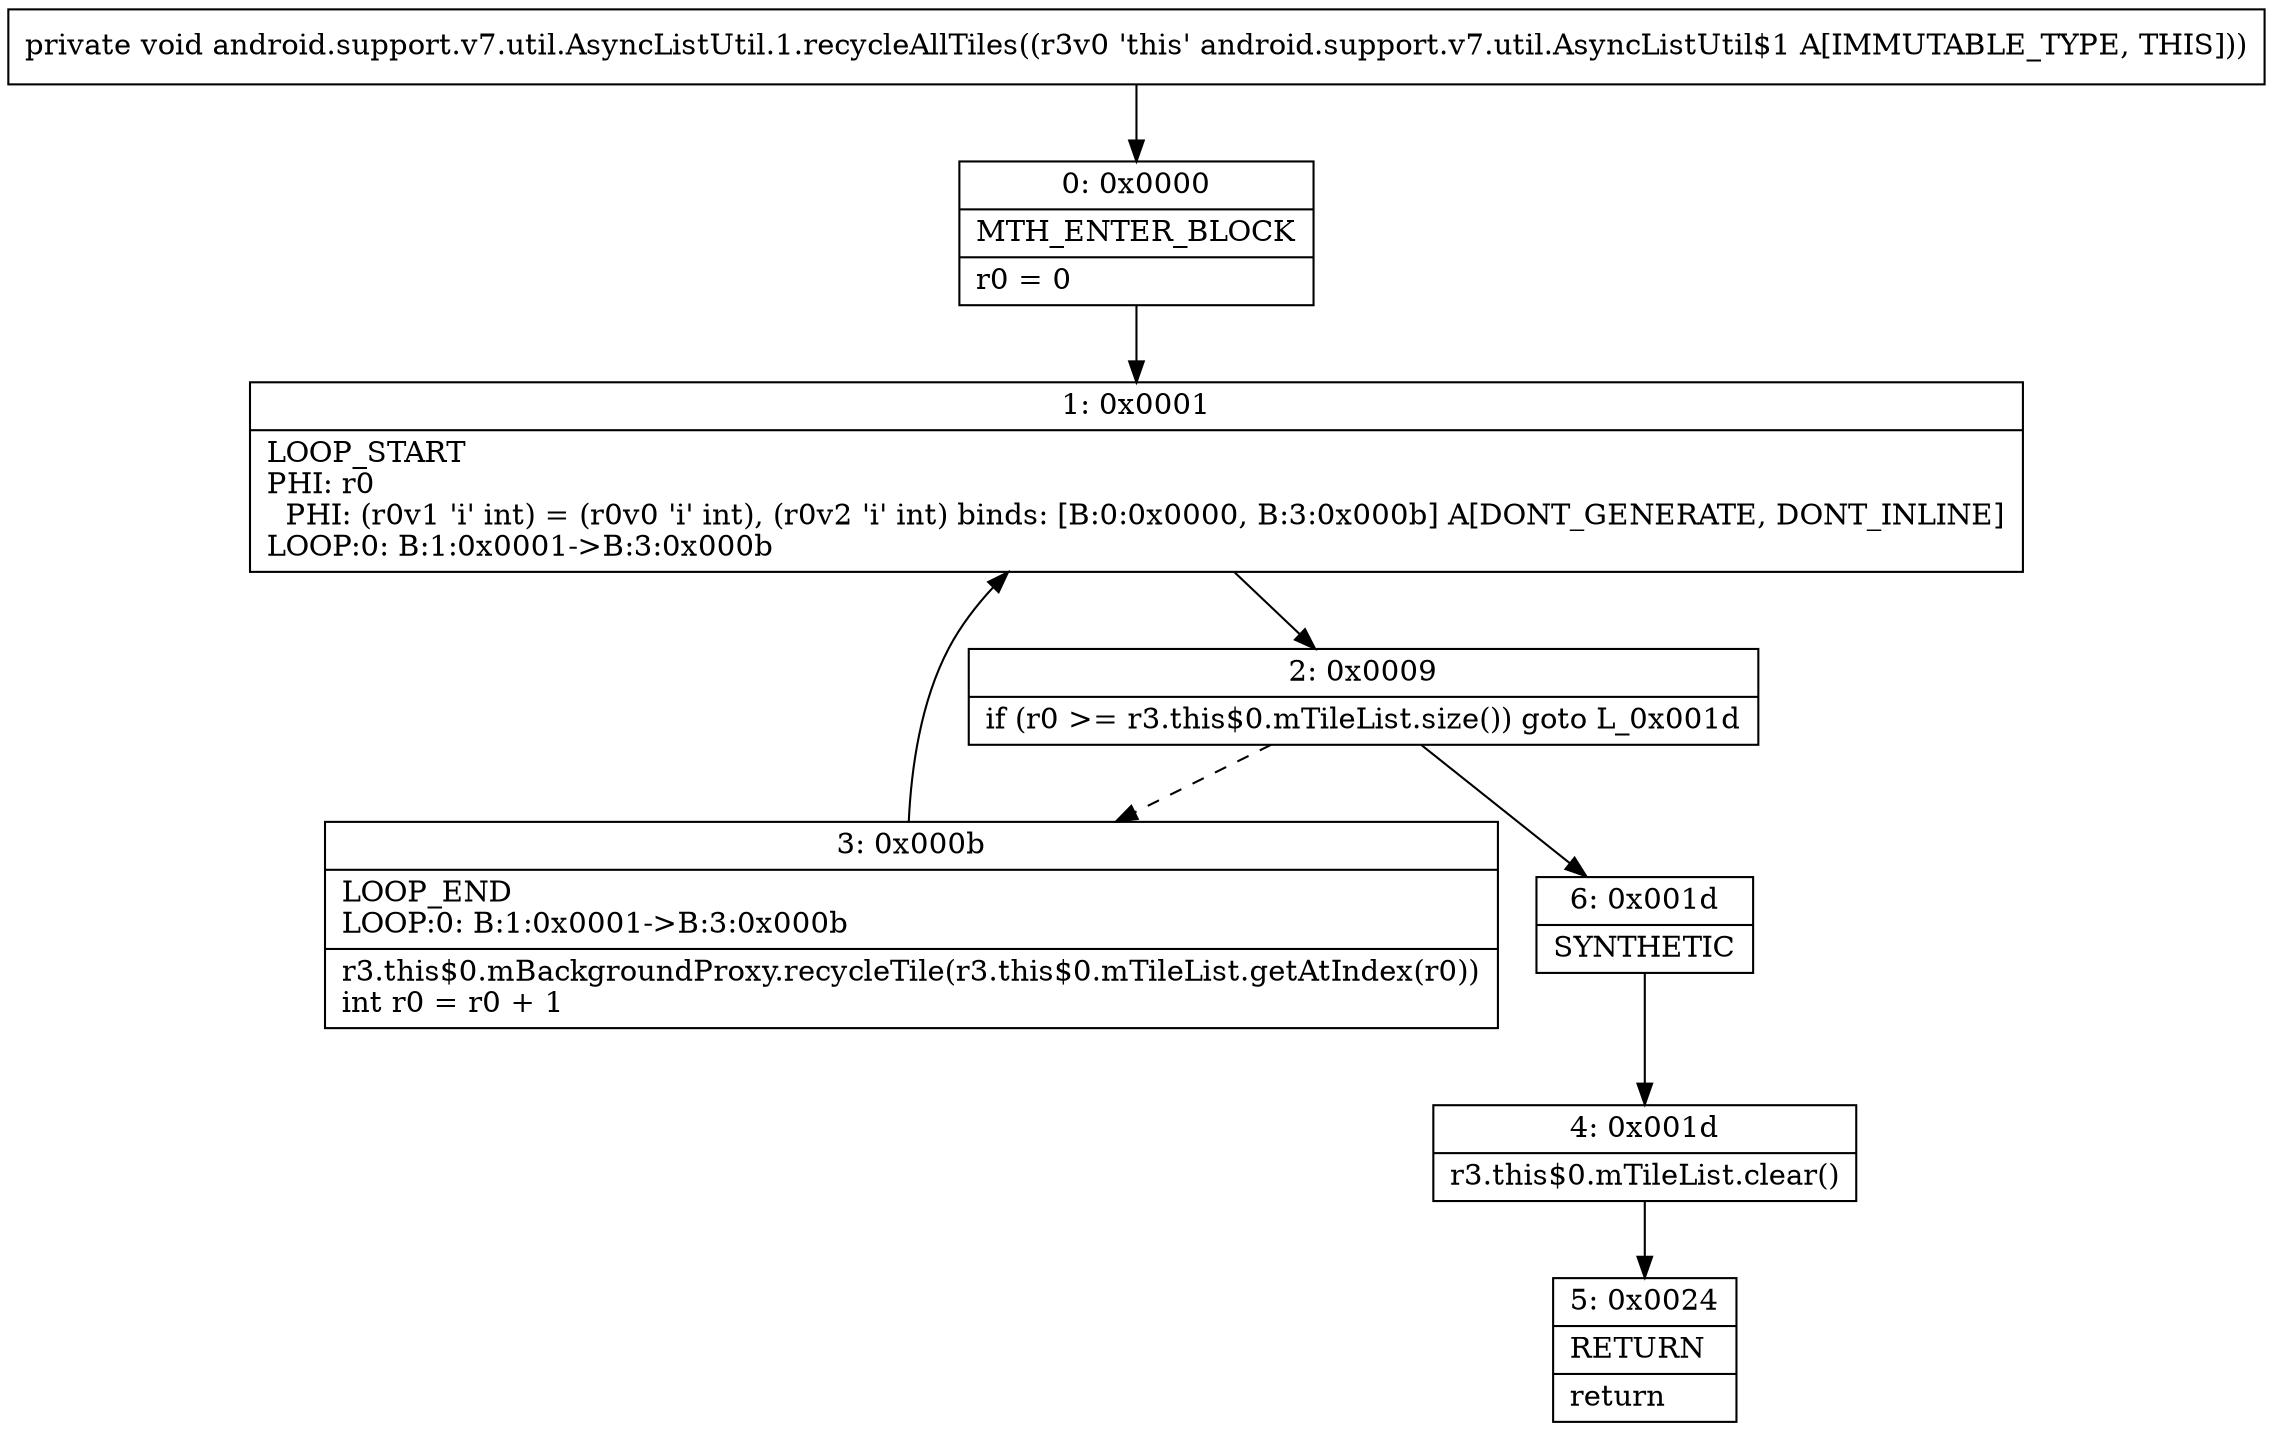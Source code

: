digraph "CFG forandroid.support.v7.util.AsyncListUtil.1.recycleAllTiles()V" {
Node_0 [shape=record,label="{0\:\ 0x0000|MTH_ENTER_BLOCK\l|r0 = 0\l}"];
Node_1 [shape=record,label="{1\:\ 0x0001|LOOP_START\lPHI: r0 \l  PHI: (r0v1 'i' int) = (r0v0 'i' int), (r0v2 'i' int) binds: [B:0:0x0000, B:3:0x000b] A[DONT_GENERATE, DONT_INLINE]\lLOOP:0: B:1:0x0001\-\>B:3:0x000b\l}"];
Node_2 [shape=record,label="{2\:\ 0x0009|if (r0 \>= r3.this$0.mTileList.size()) goto L_0x001d\l}"];
Node_3 [shape=record,label="{3\:\ 0x000b|LOOP_END\lLOOP:0: B:1:0x0001\-\>B:3:0x000b\l|r3.this$0.mBackgroundProxy.recycleTile(r3.this$0.mTileList.getAtIndex(r0))\lint r0 = r0 + 1\l}"];
Node_4 [shape=record,label="{4\:\ 0x001d|r3.this$0.mTileList.clear()\l}"];
Node_5 [shape=record,label="{5\:\ 0x0024|RETURN\l|return\l}"];
Node_6 [shape=record,label="{6\:\ 0x001d|SYNTHETIC\l}"];
MethodNode[shape=record,label="{private void android.support.v7.util.AsyncListUtil.1.recycleAllTiles((r3v0 'this' android.support.v7.util.AsyncListUtil$1 A[IMMUTABLE_TYPE, THIS])) }"];
MethodNode -> Node_0;
Node_0 -> Node_1;
Node_1 -> Node_2;
Node_2 -> Node_3[style=dashed];
Node_2 -> Node_6;
Node_3 -> Node_1;
Node_4 -> Node_5;
Node_6 -> Node_4;
}

